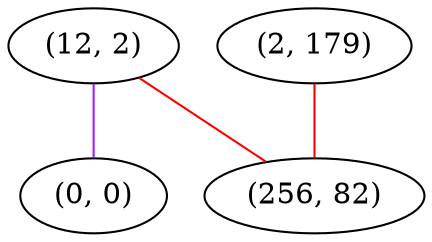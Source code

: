 graph "" {
"(12, 2)";
"(0, 0)";
"(2, 179)";
"(256, 82)";
"(12, 2)" -- "(0, 0)"  [color=purple, key=0, weight=4];
"(12, 2)" -- "(256, 82)"  [color=red, key=0, weight=1];
"(2, 179)" -- "(256, 82)"  [color=red, key=0, weight=1];
}
